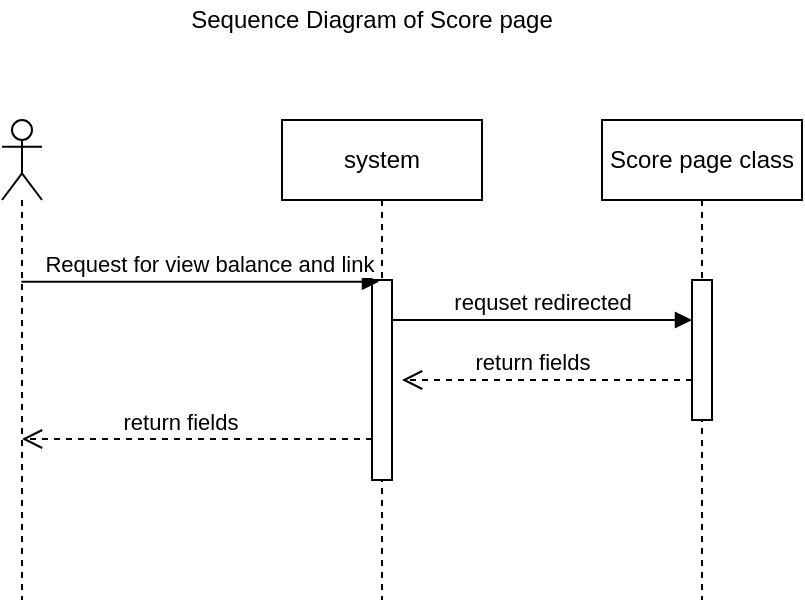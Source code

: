<mxfile version="10.6.8" type="github"><diagram id="Nt8icZAq8aAy1PjAMh3A" name="Page-1"><mxGraphModel dx="530" dy="636" grid="1" gridSize="10" guides="1" tooltips="1" connect="1" arrows="1" fold="1" page="1" pageScale="1" pageWidth="291" pageHeight="413" math="0" shadow="0"><root><mxCell id="0"/><mxCell id="1" parent="0"/><mxCell id="4Jy9fBB7i4Sb00lsCSs6-1" value="" style="shape=umlLifeline;participant=umlActor;perimeter=lifelinePerimeter;whiteSpace=wrap;html=1;container=1;collapsible=0;recursiveResize=0;verticalAlign=top;spacingTop=36;labelBackgroundColor=#ffffff;outlineConnect=0;" vertex="1" parent="1"><mxGeometry x="405" y="120" width="20" height="240" as="geometry"/></mxCell><mxCell id="4Jy9fBB7i4Sb00lsCSs6-2" value="system" style="shape=umlLifeline;perimeter=lifelinePerimeter;whiteSpace=wrap;html=1;container=1;collapsible=0;recursiveResize=0;outlineConnect=0;" vertex="1" parent="1"><mxGeometry x="545" y="120" width="100" height="240" as="geometry"/></mxCell><mxCell id="4Jy9fBB7i4Sb00lsCSs6-3" value="" style="html=1;points=[];perimeter=orthogonalPerimeter;" vertex="1" parent="4Jy9fBB7i4Sb00lsCSs6-2"><mxGeometry x="45" y="80" width="10" height="100" as="geometry"/></mxCell><mxCell id="4Jy9fBB7i4Sb00lsCSs6-5" value="Sequence Diagram of Score page" style="text;html=1;strokeColor=none;fillColor=none;align=center;verticalAlign=middle;whiteSpace=wrap;rounded=0;" vertex="1" parent="1"><mxGeometry x="425" y="60" width="330" height="20" as="geometry"/></mxCell><mxCell id="4Jy9fBB7i4Sb00lsCSs6-6" value="Request for view balance and link&amp;nbsp;" style="html=1;verticalAlign=bottom;endArrow=block;entryX=0.333;entryY=0.254;entryDx=0;entryDy=0;entryPerimeter=0;" edge="1" parent="1"><mxGeometry x="0.066" width="80" relative="1" as="geometry"><mxPoint x="414.667" y="200.833" as="sourcePoint"/><mxPoint x="593.5" y="200.833" as="targetPoint"/><mxPoint as="offset"/></mxGeometry></mxCell><mxCell id="4Jy9fBB7i4Sb00lsCSs6-13" value="Score page class" style="shape=umlLifeline;perimeter=lifelinePerimeter;whiteSpace=wrap;html=1;container=1;collapsible=0;recursiveResize=0;outlineConnect=0;" vertex="1" parent="1"><mxGeometry x="705" y="120" width="100" height="240" as="geometry"/></mxCell><mxCell id="4Jy9fBB7i4Sb00lsCSs6-14" value="" style="html=1;points=[];perimeter=orthogonalPerimeter;" vertex="1" parent="4Jy9fBB7i4Sb00lsCSs6-13"><mxGeometry x="45" y="80" width="10" height="70" as="geometry"/></mxCell><mxCell id="4Jy9fBB7i4Sb00lsCSs6-15" value="requset redirected" style="html=1;verticalAlign=bottom;endArrow=block;" edge="1" parent="1"><mxGeometry relative="1" as="geometry"><mxPoint x="600" y="220" as="sourcePoint"/><mxPoint x="750" y="220" as="targetPoint"/></mxGeometry></mxCell><mxCell id="4Jy9fBB7i4Sb00lsCSs6-16" value="return fields" style="html=1;verticalAlign=bottom;endArrow=open;dashed=1;endSize=8;" edge="1" parent="1"><mxGeometry x="0.103" relative="1" as="geometry"><mxPoint x="750" y="250" as="sourcePoint"/><mxPoint x="605" y="250" as="targetPoint"/><mxPoint as="offset"/></mxGeometry></mxCell><mxCell id="4Jy9fBB7i4Sb00lsCSs6-17" value="return fields" style="html=1;verticalAlign=bottom;endArrow=open;dashed=1;endSize=8;" edge="1" parent="1" target="4Jy9fBB7i4Sb00lsCSs6-1"><mxGeometry x="0.103" relative="1" as="geometry"><mxPoint x="590" y="279.5" as="sourcePoint"/><mxPoint x="445" y="279.5" as="targetPoint"/><mxPoint as="offset"/></mxGeometry></mxCell></root></mxGraphModel></diagram></mxfile>